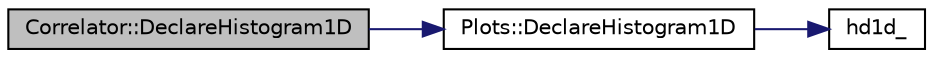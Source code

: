 digraph "Correlator::DeclareHistogram1D"
{
  edge [fontname="Helvetica",fontsize="10",labelfontname="Helvetica",labelfontsize="10"];
  node [fontname="Helvetica",fontsize="10",shape=record];
  rankdir="LR";
  Node1 [label="Correlator::DeclareHistogram1D",height=0.2,width=0.4,color="black", fillcolor="grey75", style="filled", fontcolor="black"];
  Node1 -> Node2 [color="midnightblue",fontsize="10",style="solid",fontname="Helvetica"];
  Node2 [label="Plots::DeclareHistogram1D",height=0.2,width=0.4,color="black", fillcolor="white", style="filled",URL="$d7/d8b/class_plots.html#a126b1dfe1d671776ee1caddc7cc249b9",tooltip="Declares a 1D histogram calls the C++ wrapper for DAMM. "];
  Node2 -> Node3 [color="midnightblue",fontsize="10",style="solid",fontname="Helvetica"];
  Node3 [label="hd1d_",height=0.2,width=0.4,color="black", fillcolor="white", style="filled",URL="$da/d57/_scanor_8hpp.html#ae9985183725e9354913756c7f86d355a",tooltip="create a DAMM 1D histogram args are damm id, half-words per channel, param length, hist length, low x-range, high x-range, and title "];
}

